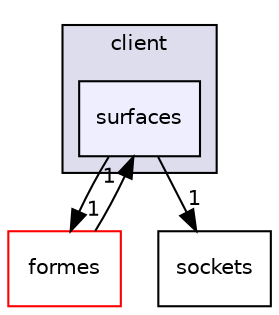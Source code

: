 digraph "C:/Users/theobarrague/Documents/projet-ppil/client/surfaces" {
  compound=true
  node [ fontsize="10", fontname="Helvetica"];
  edge [ labelfontsize="10", labelfontname="Helvetica"];
  subgraph clusterdir_274be962f81dc2046e4539312d40427e {
    graph [ bgcolor="#ddddee", pencolor="black", label="client" fontname="Helvetica", fontsize="10", URL="dir_274be962f81dc2046e4539312d40427e.html"]
  dir_e718f59cf2b52176aa53c105b9b58eac [shape=box, label="surfaces", style="filled", fillcolor="#eeeeff", pencolor="black", URL="dir_e718f59cf2b52176aa53c105b9b58eac.html"];
  }
  dir_4777fb2f2f988d58e288c3210b3cd1f6 [shape=box label="formes" fillcolor="white" style="filled" color="red" URL="dir_4777fb2f2f988d58e288c3210b3cd1f6.html"];
  dir_2fd2e153f389506db6ceb12f9f815e86 [shape=box label="sockets" URL="dir_2fd2e153f389506db6ceb12f9f815e86.html"];
  dir_4777fb2f2f988d58e288c3210b3cd1f6->dir_e718f59cf2b52176aa53c105b9b58eac [headlabel="1", labeldistance=1.5 headhref="dir_000025_000030.html"];
  dir_e718f59cf2b52176aa53c105b9b58eac->dir_4777fb2f2f988d58e288c3210b3cd1f6 [headlabel="1", labeldistance=1.5 headhref="dir_000030_000025.html"];
  dir_e718f59cf2b52176aa53c105b9b58eac->dir_2fd2e153f389506db6ceb12f9f815e86 [headlabel="1", labeldistance=1.5 headhref="dir_000030_000029.html"];
}
